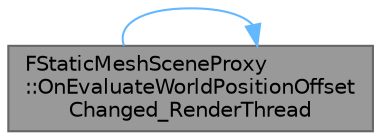 digraph "FStaticMeshSceneProxy::OnEvaluateWorldPositionOffsetChanged_RenderThread"
{
 // INTERACTIVE_SVG=YES
 // LATEX_PDF_SIZE
  bgcolor="transparent";
  edge [fontname=Helvetica,fontsize=10,labelfontname=Helvetica,labelfontsize=10];
  node [fontname=Helvetica,fontsize=10,shape=box,height=0.2,width=0.4];
  rankdir="LR";
  Node1 [id="Node000001",label="FStaticMeshSceneProxy\l::OnEvaluateWorldPositionOffset\lChanged_RenderThread",height=0.2,width=0.4,color="gray40", fillcolor="grey60", style="filled", fontcolor="black",tooltip="Allows child implementations to do render-thread work when bEvaluateWorldPositionOffset changes."];
  Node1 -> Node1 [id="edge1_Node000001_Node000001",color="steelblue1",style="solid",tooltip=" "];
}
